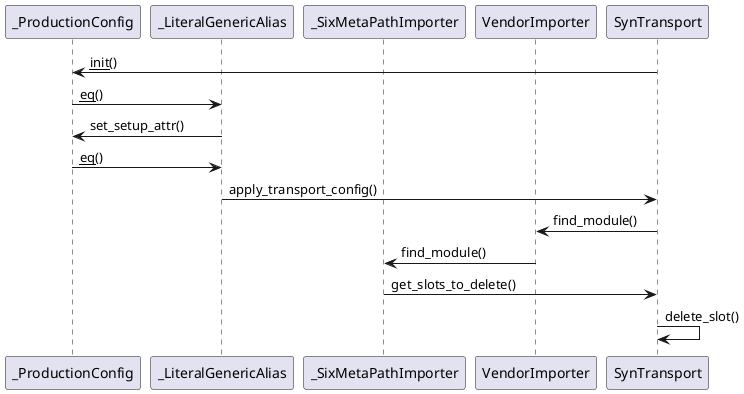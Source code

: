 @startuml

participant "_ProductionConfig" as _ProductionConfig
participant "_LiteralGenericAlias" as _LiteralGenericAlias
participant "_SixMetaPathImporter" as _SixMetaPathImporter
participant "VendorImporter" as VendorImporter
participant "SynTransport" as SynTransport

SynTransport -> _ProductionConfig : __init__()
_ProductionConfig -> _LiteralGenericAlias : __eq__()
_LiteralGenericAlias -> _ProductionConfig : set_setup_attr()
_ProductionConfig -> _LiteralGenericAlias : __eq__()
_LiteralGenericAlias -> SynTransport : apply_transport_config()
SynTransport -> VendorImporter : find_module()
VendorImporter -> _SixMetaPathImporter : find_module()
_SixMetaPathImporter -> SynTransport : get_slots_to_delete()
SynTransport -> SynTransport : delete_slot()

@enduml
